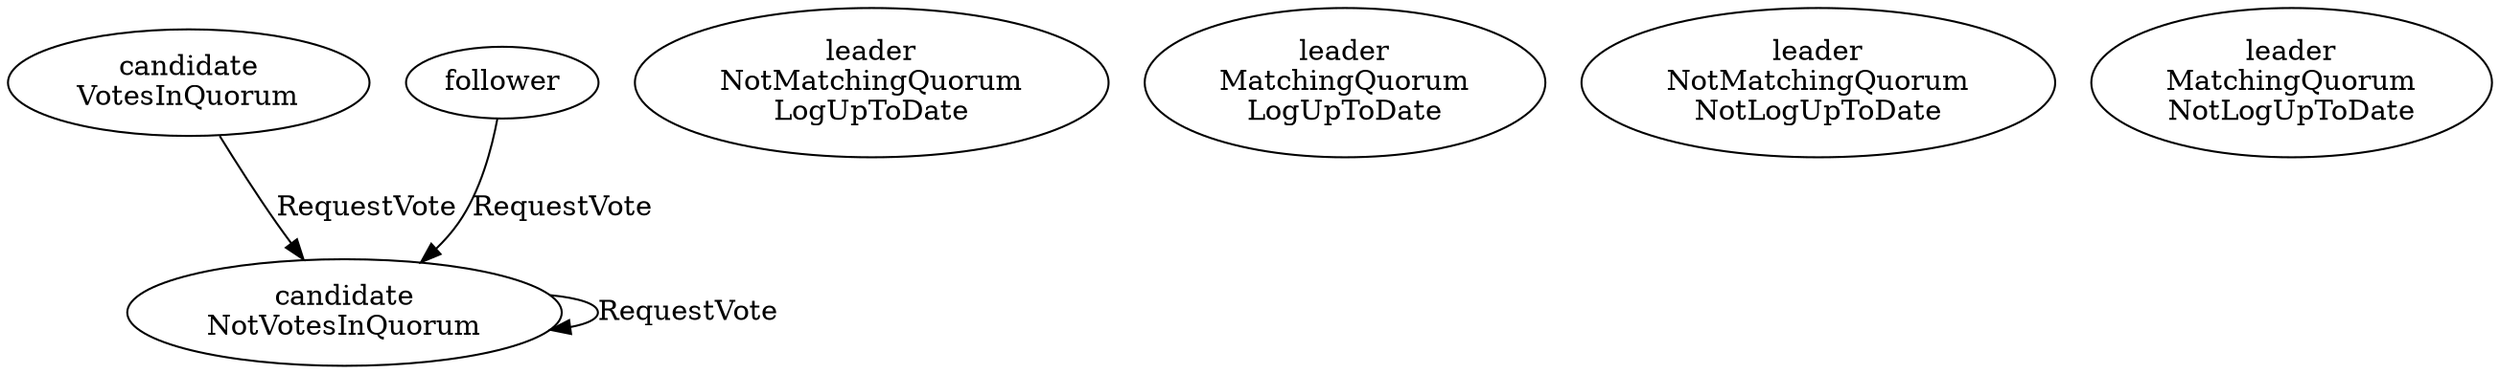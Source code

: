 digraph Estados {
    "candidate\nNotVotesInQuorum" -> "candidate\nNotVotesInQuorum" [label="RequestVote"];
    "candidate\nVotesInQuorum" -> "candidate\nNotVotesInQuorum" [label="RequestVote"];
    "follower" -> "candidate\nNotVotesInQuorum" [label="RequestVote"];
    "leader\nNotMatchingQuorum\nLogUpToDate";
    "leader\nMatchingQuorum\nLogUpToDate";
    "leader\nNotMatchingQuorum\nNotLogUpToDate";
    "leader\nMatchingQuorum\nNotLogUpToDate";
}
